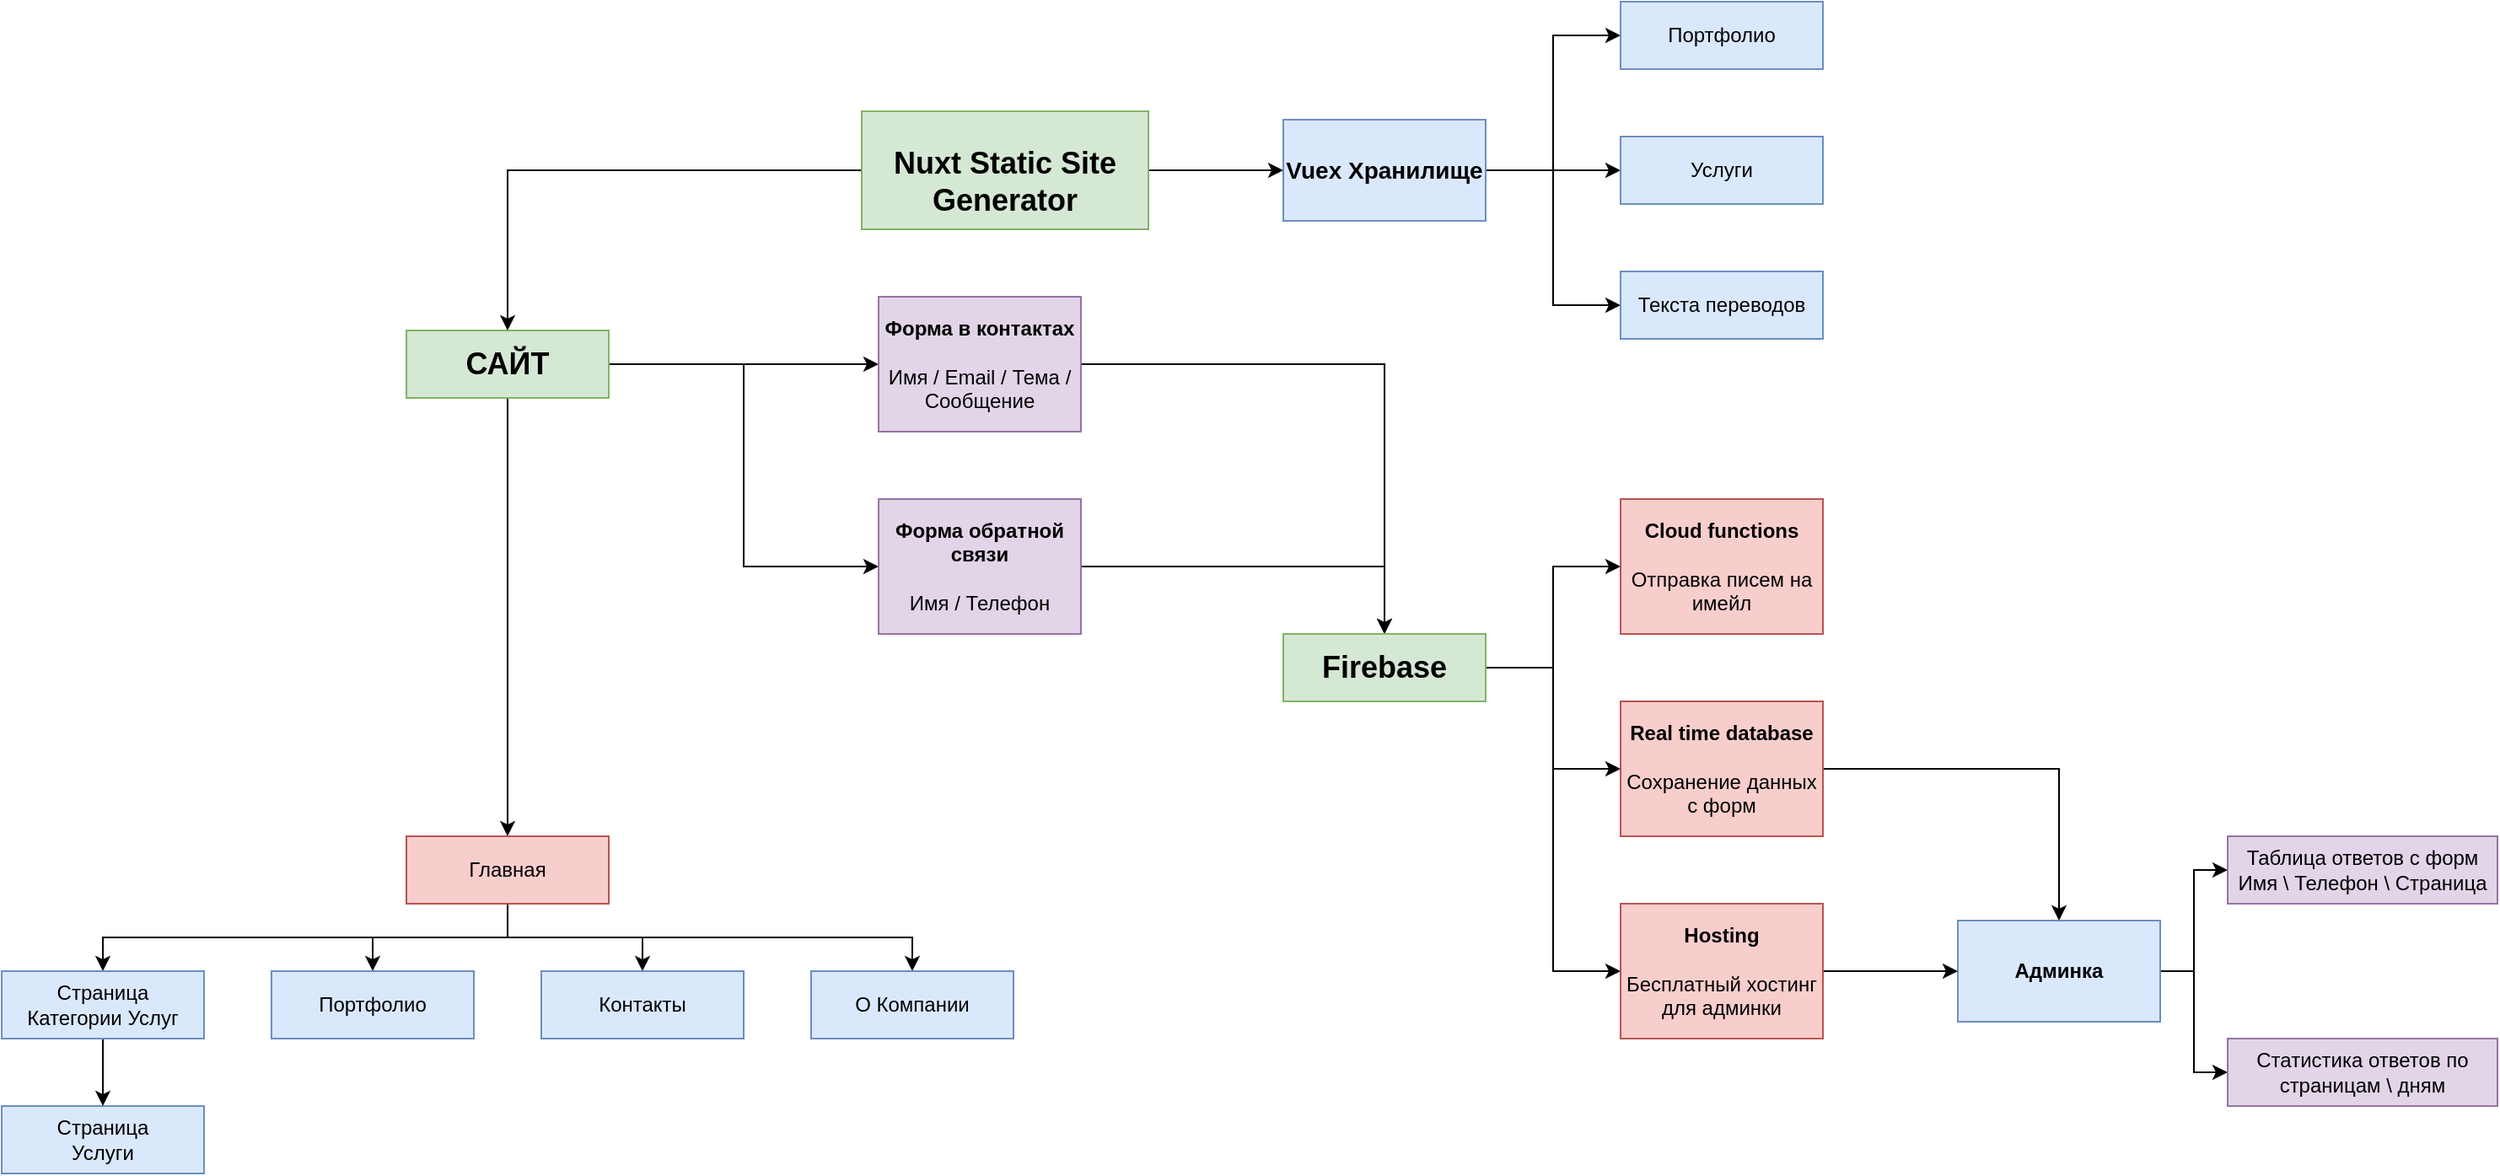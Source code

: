 <mxfile version="14.2.4" type="github">
  <diagram id="KUnnjZv3Av4wDXAYVS-r" name="Page-1">
    <mxGraphModel dx="2076" dy="2545" grid="1" gridSize="10" guides="1" tooltips="1" connect="1" arrows="1" fold="1" page="1" pageScale="1" pageWidth="827" pageHeight="1169" math="0" shadow="0">
      <root>
        <mxCell id="0" />
        <mxCell id="1" parent="0" />
        <mxCell id="PrC1PikN5vB50kxhNDIm-3" value="" style="edgeStyle=orthogonalEdgeStyle;rounded=0;orthogonalLoop=1;jettySize=auto;html=1;" parent="1" source="PrC1PikN5vB50kxhNDIm-1" target="PrC1PikN5vB50kxhNDIm-2" edge="1">
          <mxGeometry relative="1" as="geometry" />
        </mxCell>
        <mxCell id="PrC1PikN5vB50kxhNDIm-19" style="edgeStyle=orthogonalEdgeStyle;rounded=0;orthogonalLoop=1;jettySize=auto;html=1;exitX=1;exitY=0.5;exitDx=0;exitDy=0;entryX=0;entryY=0.5;entryDx=0;entryDy=0;" parent="1" source="PrC1PikN5vB50kxhNDIm-1" target="PrC1PikN5vB50kxhNDIm-15" edge="1">
          <mxGeometry relative="1" as="geometry">
            <Array as="points">
              <mxPoint x="560" />
              <mxPoint x="560" y="120" />
            </Array>
          </mxGeometry>
        </mxCell>
        <mxCell id="PrC1PikN5vB50kxhNDIm-20" style="edgeStyle=orthogonalEdgeStyle;rounded=0;orthogonalLoop=1;jettySize=auto;html=1;exitX=1;exitY=0.5;exitDx=0;exitDy=0;entryX=0;entryY=0.5;entryDx=0;entryDy=0;" parent="1" source="PrC1PikN5vB50kxhNDIm-1" target="PrC1PikN5vB50kxhNDIm-18" edge="1">
          <mxGeometry relative="1" as="geometry" />
        </mxCell>
        <mxCell id="PrC1PikN5vB50kxhNDIm-1" value="&lt;b&gt;&lt;font style=&quot;font-size: 18px&quot;&gt;САЙТ&lt;/font&gt;&lt;/b&gt;" style="rounded=0;whiteSpace=wrap;html=1;fillColor=#d5e8d4;strokeColor=#82b366;" parent="1" vertex="1">
          <mxGeometry x="360" y="-20" width="120" height="40" as="geometry" />
        </mxCell>
        <mxCell id="PrC1PikN5vB50kxhNDIm-11" style="edgeStyle=orthogonalEdgeStyle;rounded=0;orthogonalLoop=1;jettySize=auto;html=1;exitX=0.5;exitY=1;exitDx=0;exitDy=0;entryX=0.5;entryY=0;entryDx=0;entryDy=0;" parent="1" source="PrC1PikN5vB50kxhNDIm-2" target="PrC1PikN5vB50kxhNDIm-8" edge="1">
          <mxGeometry relative="1" as="geometry" />
        </mxCell>
        <mxCell id="PrC1PikN5vB50kxhNDIm-12" style="edgeStyle=orthogonalEdgeStyle;rounded=0;orthogonalLoop=1;jettySize=auto;html=1;exitX=0.5;exitY=1;exitDx=0;exitDy=0;entryX=0.5;entryY=0;entryDx=0;entryDy=0;" parent="1" source="PrC1PikN5vB50kxhNDIm-2" target="PrC1PikN5vB50kxhNDIm-6" edge="1">
          <mxGeometry relative="1" as="geometry" />
        </mxCell>
        <mxCell id="PrC1PikN5vB50kxhNDIm-13" style="edgeStyle=orthogonalEdgeStyle;rounded=0;orthogonalLoop=1;jettySize=auto;html=1;exitX=0.5;exitY=1;exitDx=0;exitDy=0;entryX=0.5;entryY=0;entryDx=0;entryDy=0;" parent="1" source="PrC1PikN5vB50kxhNDIm-2" target="PrC1PikN5vB50kxhNDIm-7" edge="1">
          <mxGeometry relative="1" as="geometry" />
        </mxCell>
        <mxCell id="PrC1PikN5vB50kxhNDIm-14" style="edgeStyle=orthogonalEdgeStyle;rounded=0;orthogonalLoop=1;jettySize=auto;html=1;exitX=0.5;exitY=1;exitDx=0;exitDy=0;entryX=0.5;entryY=0;entryDx=0;entryDy=0;" parent="1" source="PrC1PikN5vB50kxhNDIm-2" target="PrC1PikN5vB50kxhNDIm-9" edge="1">
          <mxGeometry relative="1" as="geometry" />
        </mxCell>
        <mxCell id="PrC1PikN5vB50kxhNDIm-2" value="Главная" style="whiteSpace=wrap;html=1;rounded=0;fillColor=#f8cecc;strokeColor=#b85450;" parent="1" vertex="1">
          <mxGeometry x="360" y="280" width="120" height="40" as="geometry" />
        </mxCell>
        <mxCell id="PrC1PikN5vB50kxhNDIm-4" value="&lt;div&gt;Страница&lt;/div&gt;&lt;div&gt;Услуги&lt;/div&gt;" style="rounded=0;whiteSpace=wrap;html=1;fillColor=#dae8fc;strokeColor=#6c8ebf;" parent="1" vertex="1">
          <mxGeometry x="120" y="440" width="120" height="40" as="geometry" />
        </mxCell>
        <mxCell id="PrC1PikN5vB50kxhNDIm-6" value="Портфолио" style="rounded=0;whiteSpace=wrap;html=1;fillColor=#dae8fc;strokeColor=#6c8ebf;" parent="1" vertex="1">
          <mxGeometry x="280" y="360" width="120" height="40" as="geometry" />
        </mxCell>
        <mxCell id="PrC1PikN5vB50kxhNDIm-7" value="Контакты" style="rounded=0;whiteSpace=wrap;html=1;fillColor=#dae8fc;strokeColor=#6c8ebf;" parent="1" vertex="1">
          <mxGeometry x="440" y="360" width="120" height="40" as="geometry" />
        </mxCell>
        <mxCell id="PrC1PikN5vB50kxhNDIm-10" style="edgeStyle=orthogonalEdgeStyle;rounded=0;orthogonalLoop=1;jettySize=auto;html=1;exitX=0.5;exitY=1;exitDx=0;exitDy=0;entryX=0.5;entryY=0;entryDx=0;entryDy=0;" parent="1" source="PrC1PikN5vB50kxhNDIm-8" target="PrC1PikN5vB50kxhNDIm-4" edge="1">
          <mxGeometry relative="1" as="geometry" />
        </mxCell>
        <mxCell id="PrC1PikN5vB50kxhNDIm-8" value="&lt;div&gt;Страница&lt;/div&gt;&lt;div&gt;Категории Услуг&lt;/div&gt;" style="rounded=0;whiteSpace=wrap;html=1;fillColor=#dae8fc;strokeColor=#6c8ebf;" parent="1" vertex="1">
          <mxGeometry x="120" y="360" width="120" height="40" as="geometry" />
        </mxCell>
        <mxCell id="PrC1PikN5vB50kxhNDIm-9" value="О Компании" style="rounded=0;whiteSpace=wrap;html=1;fillColor=#dae8fc;strokeColor=#6c8ebf;" parent="1" vertex="1">
          <mxGeometry x="600" y="360" width="120" height="40" as="geometry" />
        </mxCell>
        <mxCell id="PrC1PikN5vB50kxhNDIm-23" style="edgeStyle=orthogonalEdgeStyle;rounded=0;orthogonalLoop=1;jettySize=auto;html=1;exitX=1;exitY=0.5;exitDx=0;exitDy=0;entryX=0.5;entryY=0;entryDx=0;entryDy=0;" parent="1" source="PrC1PikN5vB50kxhNDIm-15" target="PrC1PikN5vB50kxhNDIm-21" edge="1">
          <mxGeometry relative="1" as="geometry" />
        </mxCell>
        <mxCell id="PrC1PikN5vB50kxhNDIm-15" value="&lt;div&gt;&lt;b&gt;Форма обратной связи&lt;/b&gt;&lt;/div&gt;&lt;div&gt;&lt;br&gt;&lt;/div&gt;&lt;div&gt;Имя / Телефон&lt;br&gt;&lt;/div&gt;" style="rounded=0;whiteSpace=wrap;html=1;fillColor=#e1d5e7;strokeColor=#9673a6;" parent="1" vertex="1">
          <mxGeometry x="640" y="80" width="120" height="80" as="geometry" />
        </mxCell>
        <mxCell id="PrC1PikN5vB50kxhNDIm-22" style="edgeStyle=orthogonalEdgeStyle;rounded=0;orthogonalLoop=1;jettySize=auto;html=1;exitX=1;exitY=0.5;exitDx=0;exitDy=0;entryX=0.5;entryY=0;entryDx=0;entryDy=0;" parent="1" source="PrC1PikN5vB50kxhNDIm-18" target="PrC1PikN5vB50kxhNDIm-21" edge="1">
          <mxGeometry relative="1" as="geometry" />
        </mxCell>
        <mxCell id="PrC1PikN5vB50kxhNDIm-18" value="&lt;div&gt;&lt;b&gt;Форма в контактах&lt;/b&gt;&lt;/div&gt;&lt;div&gt;&lt;br&gt;&lt;/div&gt;&lt;div&gt;Имя / Email / Тема / Сообщение&lt;br&gt;&lt;/div&gt;" style="rounded=0;whiteSpace=wrap;html=1;fillColor=#e1d5e7;strokeColor=#9673a6;" parent="1" vertex="1">
          <mxGeometry x="640" y="-40" width="120" height="80" as="geometry" />
        </mxCell>
        <mxCell id="PrC1PikN5vB50kxhNDIm-25" style="edgeStyle=orthogonalEdgeStyle;rounded=0;orthogonalLoop=1;jettySize=auto;html=1;exitX=1;exitY=0.5;exitDx=0;exitDy=0;entryX=0;entryY=0.5;entryDx=0;entryDy=0;" parent="1" source="PrC1PikN5vB50kxhNDIm-21" target="PrC1PikN5vB50kxhNDIm-24" edge="1">
          <mxGeometry relative="1" as="geometry" />
        </mxCell>
        <mxCell id="PrC1PikN5vB50kxhNDIm-27" style="edgeStyle=orthogonalEdgeStyle;rounded=0;orthogonalLoop=1;jettySize=auto;html=1;exitX=1;exitY=0.5;exitDx=0;exitDy=0;" parent="1" source="PrC1PikN5vB50kxhNDIm-21" target="PrC1PikN5vB50kxhNDIm-26" edge="1">
          <mxGeometry relative="1" as="geometry" />
        </mxCell>
        <mxCell id="wbJlyTy-9nVuBJYnycO--4" style="edgeStyle=orthogonalEdgeStyle;rounded=0;orthogonalLoop=1;jettySize=auto;html=1;exitX=1;exitY=0.5;exitDx=0;exitDy=0;entryX=0;entryY=0.5;entryDx=0;entryDy=0;" edge="1" parent="1" source="PrC1PikN5vB50kxhNDIm-21" target="wbJlyTy-9nVuBJYnycO--3">
          <mxGeometry relative="1" as="geometry" />
        </mxCell>
        <mxCell id="PrC1PikN5vB50kxhNDIm-21" value="&lt;b&gt;&lt;font style=&quot;font-size: 18px&quot;&gt;Firebase&lt;/font&gt;&lt;/b&gt;" style="rounded=0;whiteSpace=wrap;html=1;fillColor=#d5e8d4;strokeColor=#82b366;" parent="1" vertex="1">
          <mxGeometry x="880" y="160" width="120" height="40" as="geometry" />
        </mxCell>
        <mxCell id="PrC1PikN5vB50kxhNDIm-24" value="&lt;div&gt;&lt;b&gt;Cloud functions&lt;/b&gt;&lt;/div&gt;&lt;div&gt;&lt;b&gt;&lt;br&gt;&lt;/b&gt;&lt;/div&gt;&lt;div&gt;Отправка писем на имейл&lt;br&gt;&lt;b&gt;&lt;/b&gt;&lt;/div&gt;" style="whiteSpace=wrap;html=1;rounded=0;fillColor=#f8cecc;strokeColor=#b85450;" parent="1" vertex="1">
          <mxGeometry x="1080" y="80" width="120" height="80" as="geometry" />
        </mxCell>
        <mxCell id="PrC1PikN5vB50kxhNDIm-29" value="" style="edgeStyle=orthogonalEdgeStyle;rounded=0;orthogonalLoop=1;jettySize=auto;html=1;" parent="1" source="PrC1PikN5vB50kxhNDIm-26" target="PrC1PikN5vB50kxhNDIm-28" edge="1">
          <mxGeometry relative="1" as="geometry" />
        </mxCell>
        <mxCell id="PrC1PikN5vB50kxhNDIm-26" value="&lt;b&gt;Real time database&lt;br&gt;&lt;/b&gt;&lt;div&gt;&lt;b&gt;&lt;br&gt;&lt;/b&gt;&lt;/div&gt;&lt;div&gt;Сохранение данных с форм&lt;br&gt;&lt;b&gt;&lt;/b&gt;&lt;/div&gt;" style="whiteSpace=wrap;html=1;rounded=0;fillColor=#f8cecc;strokeColor=#b85450;" parent="1" vertex="1">
          <mxGeometry x="1080" y="200" width="120" height="80" as="geometry" />
        </mxCell>
        <mxCell id="wbJlyTy-9nVuBJYnycO--16" value="" style="edgeStyle=orthogonalEdgeStyle;rounded=0;orthogonalLoop=1;jettySize=auto;html=1;entryX=0;entryY=0.5;entryDx=0;entryDy=0;" edge="1" parent="1" source="PrC1PikN5vB50kxhNDIm-28" target="wbJlyTy-9nVuBJYnycO--15">
          <mxGeometry relative="1" as="geometry" />
        </mxCell>
        <mxCell id="wbJlyTy-9nVuBJYnycO--19" style="edgeStyle=orthogonalEdgeStyle;rounded=0;orthogonalLoop=1;jettySize=auto;html=1;exitX=1;exitY=0.5;exitDx=0;exitDy=0;entryX=0;entryY=0.5;entryDx=0;entryDy=0;" edge="1" parent="1" source="PrC1PikN5vB50kxhNDIm-28" target="wbJlyTy-9nVuBJYnycO--18">
          <mxGeometry relative="1" as="geometry" />
        </mxCell>
        <mxCell id="PrC1PikN5vB50kxhNDIm-28" value="&lt;div&gt;&lt;b&gt;Админка &lt;/b&gt;&lt;br&gt;&lt;/div&gt;" style="whiteSpace=wrap;html=1;rounded=0;strokeColor=#6c8ebf;fillColor=#dae8fc;" parent="1" vertex="1">
          <mxGeometry x="1280" y="330" width="120" height="60" as="geometry" />
        </mxCell>
        <mxCell id="wbJlyTy-9nVuBJYnycO--2" style="edgeStyle=orthogonalEdgeStyle;rounded=0;orthogonalLoop=1;jettySize=auto;html=1;exitX=0;exitY=0.5;exitDx=0;exitDy=0;entryX=0.5;entryY=0;entryDx=0;entryDy=0;" edge="1" parent="1" source="wbJlyTy-9nVuBJYnycO--1" target="PrC1PikN5vB50kxhNDIm-1">
          <mxGeometry relative="1" as="geometry" />
        </mxCell>
        <mxCell id="wbJlyTy-9nVuBJYnycO--8" value="" style="edgeStyle=orthogonalEdgeStyle;rounded=0;orthogonalLoop=1;jettySize=auto;html=1;" edge="1" parent="1" source="wbJlyTy-9nVuBJYnycO--1" target="wbJlyTy-9nVuBJYnycO--7">
          <mxGeometry relative="1" as="geometry" />
        </mxCell>
        <mxCell id="wbJlyTy-9nVuBJYnycO--1" value="&lt;br&gt;&lt;b&gt;&lt;font style=&quot;font-size: 18px&quot;&gt;Nuxt Static Site Generator&lt;br&gt;&lt;/font&gt;&lt;/b&gt;" style="rounded=0;whiteSpace=wrap;html=1;fillColor=#d5e8d4;strokeColor=#82b366;" vertex="1" parent="1">
          <mxGeometry x="630" y="-150" width="170" height="70" as="geometry" />
        </mxCell>
        <mxCell id="wbJlyTy-9nVuBJYnycO--5" style="edgeStyle=orthogonalEdgeStyle;rounded=0;orthogonalLoop=1;jettySize=auto;html=1;exitX=1;exitY=0.5;exitDx=0;exitDy=0;entryX=0;entryY=0.5;entryDx=0;entryDy=0;" edge="1" parent="1" source="wbJlyTy-9nVuBJYnycO--3" target="PrC1PikN5vB50kxhNDIm-28">
          <mxGeometry relative="1" as="geometry">
            <mxPoint x="1280" y="350" as="targetPoint" />
          </mxGeometry>
        </mxCell>
        <mxCell id="wbJlyTy-9nVuBJYnycO--3" value="&lt;b&gt;Hosting&lt;br&gt;&lt;/b&gt;&lt;div&gt;&lt;b&gt;&lt;br&gt;&lt;/b&gt;&lt;/div&gt;&lt;div&gt;Бесплатный хостинг для админки&lt;br&gt;&lt;/div&gt;" style="whiteSpace=wrap;html=1;rounded=0;fillColor=#f8cecc;strokeColor=#b85450;" vertex="1" parent="1">
          <mxGeometry x="1080" y="320" width="120" height="80" as="geometry" />
        </mxCell>
        <mxCell id="wbJlyTy-9nVuBJYnycO--11" value="" style="edgeStyle=orthogonalEdgeStyle;rounded=0;orthogonalLoop=1;jettySize=auto;html=1;entryX=0;entryY=0.5;entryDx=0;entryDy=0;" edge="1" parent="1" source="wbJlyTy-9nVuBJYnycO--7" target="wbJlyTy-9nVuBJYnycO--9">
          <mxGeometry relative="1" as="geometry" />
        </mxCell>
        <mxCell id="wbJlyTy-9nVuBJYnycO--14" style="edgeStyle=orthogonalEdgeStyle;rounded=0;orthogonalLoop=1;jettySize=auto;html=1;exitX=1;exitY=0.5;exitDx=0;exitDy=0;entryX=0;entryY=0.5;entryDx=0;entryDy=0;" edge="1" parent="1" source="wbJlyTy-9nVuBJYnycO--7" target="wbJlyTy-9nVuBJYnycO--12">
          <mxGeometry relative="1" as="geometry" />
        </mxCell>
        <mxCell id="wbJlyTy-9nVuBJYnycO--20" style="edgeStyle=orthogonalEdgeStyle;rounded=0;orthogonalLoop=1;jettySize=auto;html=1;exitX=1;exitY=0.5;exitDx=0;exitDy=0;entryX=0;entryY=0.5;entryDx=0;entryDy=0;" edge="1" parent="1" source="wbJlyTy-9nVuBJYnycO--7" target="wbJlyTy-9nVuBJYnycO--21">
          <mxGeometry relative="1" as="geometry">
            <mxPoint x="1020" y="-60" as="targetPoint" />
          </mxGeometry>
        </mxCell>
        <mxCell id="wbJlyTy-9nVuBJYnycO--7" value="&lt;font style=&quot;font-size: 14px&quot;&gt;&lt;b&gt;Vuex Хранилище&lt;br&gt;&lt;/b&gt;&lt;/font&gt;" style="whiteSpace=wrap;html=1;rounded=0;strokeColor=#6c8ebf;fillColor=#dae8fc;" vertex="1" parent="1">
          <mxGeometry x="880" y="-145" width="120" height="60" as="geometry" />
        </mxCell>
        <mxCell id="wbJlyTy-9nVuBJYnycO--9" value="Портфолио" style="whiteSpace=wrap;html=1;rounded=0;strokeColor=#6c8ebf;fillColor=#dae8fc;" vertex="1" parent="1">
          <mxGeometry x="1080" y="-215" width="120" height="40" as="geometry" />
        </mxCell>
        <mxCell id="wbJlyTy-9nVuBJYnycO--12" value="Услуги" style="whiteSpace=wrap;html=1;rounded=0;strokeColor=#6c8ebf;fillColor=#dae8fc;" vertex="1" parent="1">
          <mxGeometry x="1080" y="-135" width="120" height="40" as="geometry" />
        </mxCell>
        <mxCell id="wbJlyTy-9nVuBJYnycO--15" value="&lt;div&gt;Таблица ответов с форм&lt;/div&gt;&lt;div&gt;Имя \ Телефон \ Страница &lt;br&gt;&lt;/div&gt;" style="whiteSpace=wrap;html=1;rounded=0;strokeColor=#9673a6;fillColor=#e1d5e7;" vertex="1" parent="1">
          <mxGeometry x="1440" y="280" width="160" height="40" as="geometry" />
        </mxCell>
        <mxCell id="wbJlyTy-9nVuBJYnycO--18" value="Статистика ответов по страницам \ дням" style="whiteSpace=wrap;html=1;rounded=0;strokeColor=#9673a6;fillColor=#e1d5e7;" vertex="1" parent="1">
          <mxGeometry x="1440" y="400" width="160" height="40" as="geometry" />
        </mxCell>
        <mxCell id="wbJlyTy-9nVuBJYnycO--21" value="Текста переводов" style="whiteSpace=wrap;html=1;rounded=0;strokeColor=#6c8ebf;fillColor=#dae8fc;" vertex="1" parent="1">
          <mxGeometry x="1080" y="-55" width="120" height="40" as="geometry" />
        </mxCell>
      </root>
    </mxGraphModel>
  </diagram>
</mxfile>
